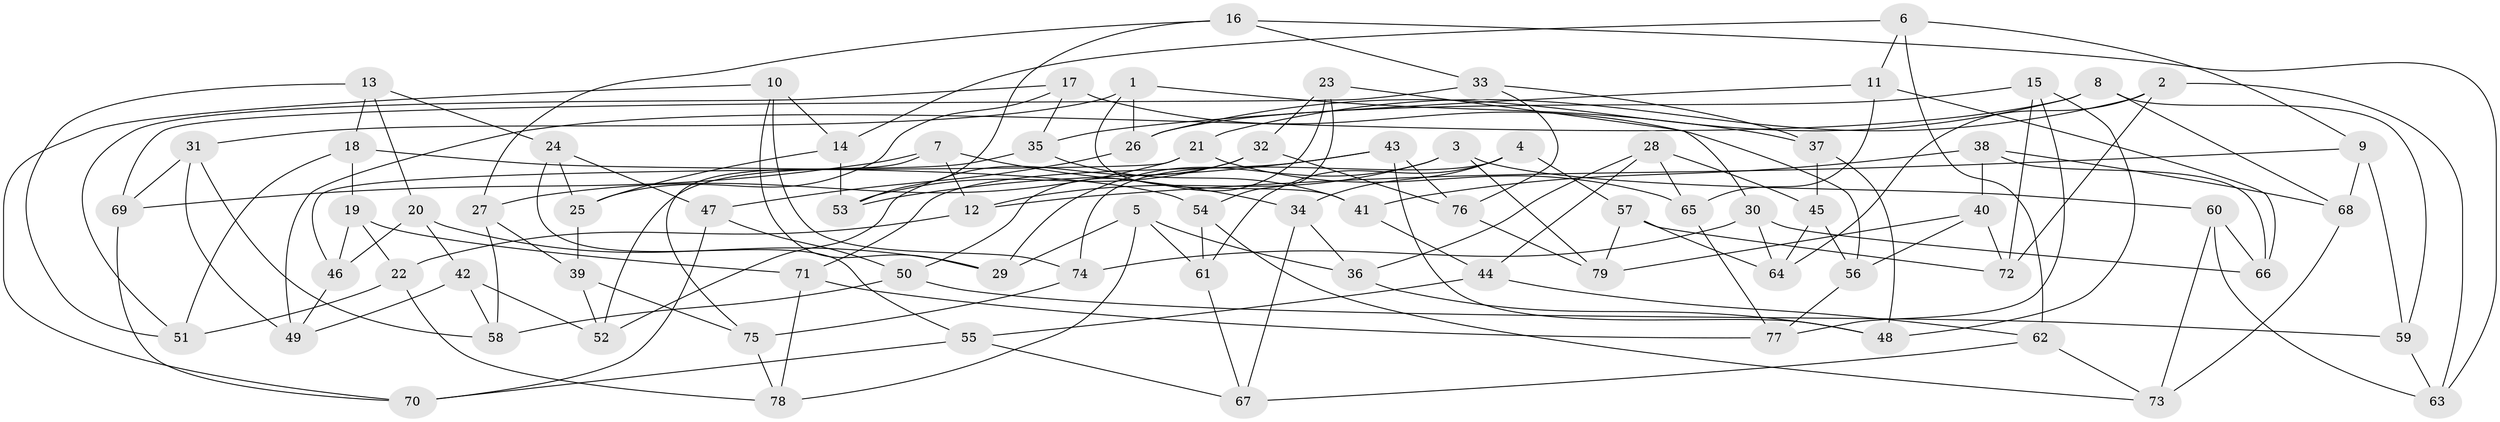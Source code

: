 // Generated by graph-tools (version 1.1) at 2025/27/03/09/25 03:27:01]
// undirected, 79 vertices, 158 edges
graph export_dot {
graph [start="1"]
  node [color=gray90,style=filled];
  1;
  2;
  3;
  4;
  5;
  6;
  7;
  8;
  9;
  10;
  11;
  12;
  13;
  14;
  15;
  16;
  17;
  18;
  19;
  20;
  21;
  22;
  23;
  24;
  25;
  26;
  27;
  28;
  29;
  30;
  31;
  32;
  33;
  34;
  35;
  36;
  37;
  38;
  39;
  40;
  41;
  42;
  43;
  44;
  45;
  46;
  47;
  48;
  49;
  50;
  51;
  52;
  53;
  54;
  55;
  56;
  57;
  58;
  59;
  60;
  61;
  62;
  63;
  64;
  65;
  66;
  67;
  68;
  69;
  70;
  71;
  72;
  73;
  74;
  75;
  76;
  77;
  78;
  79;
  1 -- 41;
  1 -- 26;
  1 -- 37;
  1 -- 31;
  2 -- 21;
  2 -- 63;
  2 -- 64;
  2 -- 72;
  3 -- 79;
  3 -- 29;
  3 -- 12;
  3 -- 60;
  4 -- 34;
  4 -- 57;
  4 -- 74;
  4 -- 61;
  5 -- 29;
  5 -- 61;
  5 -- 36;
  5 -- 78;
  6 -- 14;
  6 -- 62;
  6 -- 11;
  6 -- 9;
  7 -- 75;
  7 -- 34;
  7 -- 69;
  7 -- 12;
  8 -- 26;
  8 -- 59;
  8 -- 49;
  8 -- 68;
  9 -- 68;
  9 -- 12;
  9 -- 59;
  10 -- 29;
  10 -- 14;
  10 -- 74;
  10 -- 70;
  11 -- 65;
  11 -- 66;
  11 -- 35;
  12 -- 22;
  13 -- 18;
  13 -- 24;
  13 -- 51;
  13 -- 20;
  14 -- 53;
  14 -- 25;
  15 -- 77;
  15 -- 72;
  15 -- 26;
  15 -- 48;
  16 -- 33;
  16 -- 27;
  16 -- 53;
  16 -- 63;
  17 -- 25;
  17 -- 51;
  17 -- 35;
  17 -- 56;
  18 -- 19;
  18 -- 51;
  18 -- 54;
  19 -- 22;
  19 -- 71;
  19 -- 46;
  20 -- 46;
  20 -- 29;
  20 -- 42;
  21 -- 27;
  21 -- 46;
  21 -- 65;
  22 -- 51;
  22 -- 78;
  23 -- 32;
  23 -- 54;
  23 -- 50;
  23 -- 30;
  24 -- 47;
  24 -- 25;
  24 -- 55;
  25 -- 39;
  26 -- 47;
  27 -- 58;
  27 -- 39;
  28 -- 45;
  28 -- 65;
  28 -- 44;
  28 -- 36;
  30 -- 66;
  30 -- 64;
  30 -- 74;
  31 -- 69;
  31 -- 49;
  31 -- 58;
  32 -- 76;
  32 -- 52;
  32 -- 53;
  33 -- 37;
  33 -- 69;
  33 -- 76;
  34 -- 36;
  34 -- 67;
  35 -- 41;
  35 -- 52;
  36 -- 48;
  37 -- 48;
  37 -- 45;
  38 -- 41;
  38 -- 40;
  38 -- 68;
  38 -- 66;
  39 -- 75;
  39 -- 52;
  40 -- 56;
  40 -- 72;
  40 -- 79;
  41 -- 44;
  42 -- 52;
  42 -- 49;
  42 -- 58;
  43 -- 76;
  43 -- 71;
  43 -- 53;
  43 -- 48;
  44 -- 62;
  44 -- 55;
  45 -- 64;
  45 -- 56;
  46 -- 49;
  47 -- 50;
  47 -- 70;
  50 -- 59;
  50 -- 58;
  54 -- 73;
  54 -- 61;
  55 -- 67;
  55 -- 70;
  56 -- 77;
  57 -- 79;
  57 -- 64;
  57 -- 72;
  59 -- 63;
  60 -- 63;
  60 -- 73;
  60 -- 66;
  61 -- 67;
  62 -- 73;
  62 -- 67;
  65 -- 77;
  68 -- 73;
  69 -- 70;
  71 -- 78;
  71 -- 77;
  74 -- 75;
  75 -- 78;
  76 -- 79;
}

